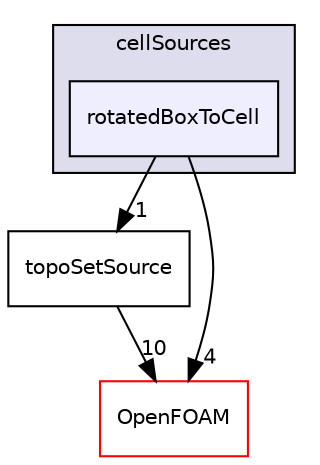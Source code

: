 digraph "src/meshTools/sets/cellSources/rotatedBoxToCell" {
  bgcolor=transparent;
  compound=true
  node [ fontsize="10", fontname="Helvetica"];
  edge [ labelfontsize="10", labelfontname="Helvetica"];
  subgraph clusterdir_fc621d78dcee889743a7b51abdefc9d7 {
    graph [ bgcolor="#ddddee", pencolor="black", label="cellSources" fontname="Helvetica", fontsize="10", URL="dir_fc621d78dcee889743a7b51abdefc9d7.html"]
  dir_e18de2650d97518d3cd3509d9392a570 [shape=box, label="rotatedBoxToCell", style="filled", fillcolor="#eeeeff", pencolor="black", URL="dir_e18de2650d97518d3cd3509d9392a570.html"];
  }
  dir_ffdc7a49b4414cf981ba8f0aa91f3c24 [shape=box label="topoSetSource" URL="dir_ffdc7a49b4414cf981ba8f0aa91f3c24.html"];
  dir_c5473ff19b20e6ec4dfe5c310b3778a8 [shape=box label="OpenFOAM" color="red" URL="dir_c5473ff19b20e6ec4dfe5c310b3778a8.html"];
  dir_e18de2650d97518d3cd3509d9392a570->dir_ffdc7a49b4414cf981ba8f0aa91f3c24 [headlabel="1", labeldistance=1.5 headhref="dir_001827_001865.html"];
  dir_e18de2650d97518d3cd3509d9392a570->dir_c5473ff19b20e6ec4dfe5c310b3778a8 [headlabel="4", labeldistance=1.5 headhref="dir_001827_001896.html"];
  dir_ffdc7a49b4414cf981ba8f0aa91f3c24->dir_c5473ff19b20e6ec4dfe5c310b3778a8 [headlabel="10", labeldistance=1.5 headhref="dir_001865_001896.html"];
}
